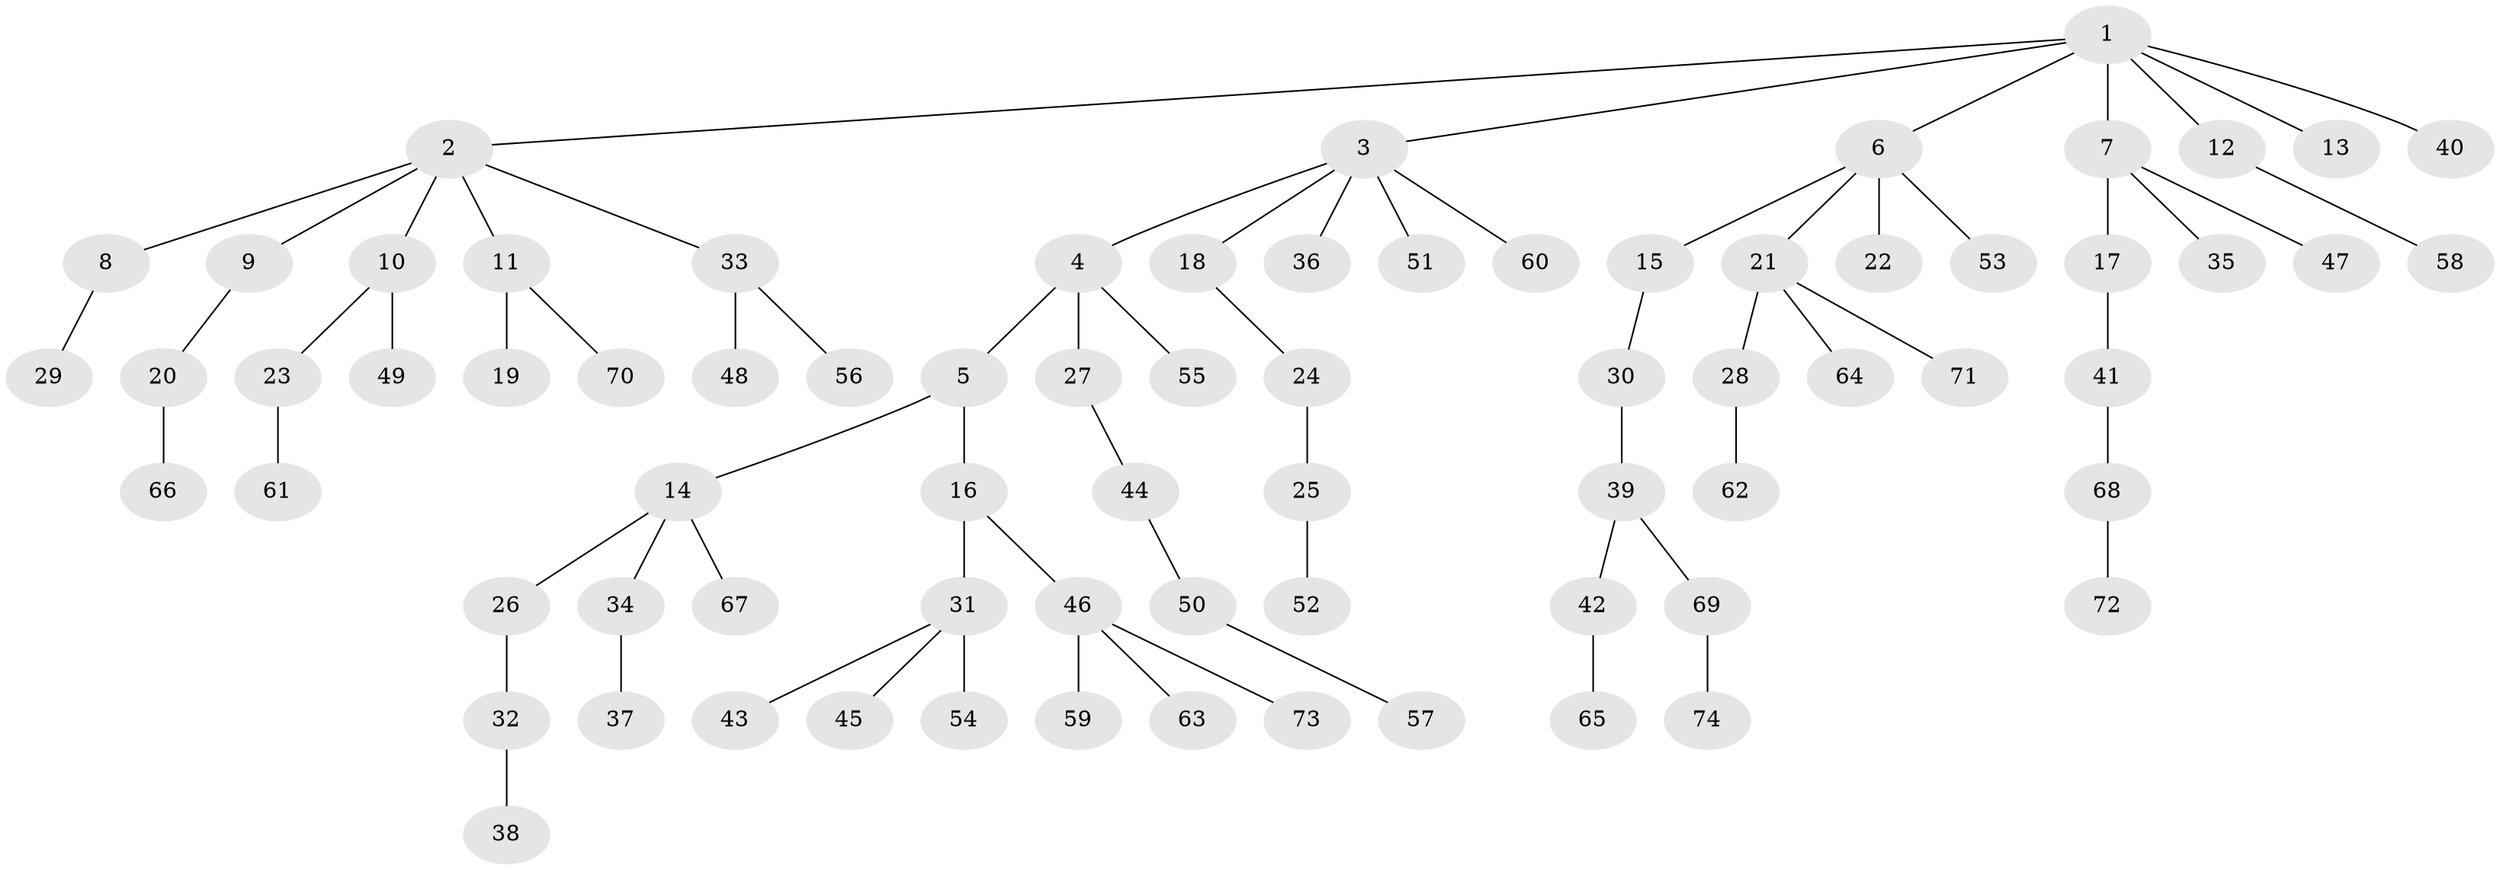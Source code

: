 // coarse degree distribution, {6: 0.044444444444444446, 5: 0.022222222222222223, 3: 0.2, 4: 0.022222222222222223, 1: 0.5333333333333333, 2: 0.17777777777777778}
// Generated by graph-tools (version 1.1) at 2025/51/03/04/25 22:51:57]
// undirected, 74 vertices, 73 edges
graph export_dot {
  node [color=gray90,style=filled];
  1;
  2;
  3;
  4;
  5;
  6;
  7;
  8;
  9;
  10;
  11;
  12;
  13;
  14;
  15;
  16;
  17;
  18;
  19;
  20;
  21;
  22;
  23;
  24;
  25;
  26;
  27;
  28;
  29;
  30;
  31;
  32;
  33;
  34;
  35;
  36;
  37;
  38;
  39;
  40;
  41;
  42;
  43;
  44;
  45;
  46;
  47;
  48;
  49;
  50;
  51;
  52;
  53;
  54;
  55;
  56;
  57;
  58;
  59;
  60;
  61;
  62;
  63;
  64;
  65;
  66;
  67;
  68;
  69;
  70;
  71;
  72;
  73;
  74;
  1 -- 2;
  1 -- 3;
  1 -- 6;
  1 -- 7;
  1 -- 12;
  1 -- 13;
  1 -- 40;
  2 -- 8;
  2 -- 9;
  2 -- 10;
  2 -- 11;
  2 -- 33;
  3 -- 4;
  3 -- 18;
  3 -- 36;
  3 -- 51;
  3 -- 60;
  4 -- 5;
  4 -- 27;
  4 -- 55;
  5 -- 14;
  5 -- 16;
  6 -- 15;
  6 -- 21;
  6 -- 22;
  6 -- 53;
  7 -- 17;
  7 -- 35;
  7 -- 47;
  8 -- 29;
  9 -- 20;
  10 -- 23;
  10 -- 49;
  11 -- 19;
  11 -- 70;
  12 -- 58;
  14 -- 26;
  14 -- 34;
  14 -- 67;
  15 -- 30;
  16 -- 31;
  16 -- 46;
  17 -- 41;
  18 -- 24;
  20 -- 66;
  21 -- 28;
  21 -- 64;
  21 -- 71;
  23 -- 61;
  24 -- 25;
  25 -- 52;
  26 -- 32;
  27 -- 44;
  28 -- 62;
  30 -- 39;
  31 -- 43;
  31 -- 45;
  31 -- 54;
  32 -- 38;
  33 -- 48;
  33 -- 56;
  34 -- 37;
  39 -- 42;
  39 -- 69;
  41 -- 68;
  42 -- 65;
  44 -- 50;
  46 -- 59;
  46 -- 63;
  46 -- 73;
  50 -- 57;
  68 -- 72;
  69 -- 74;
}
